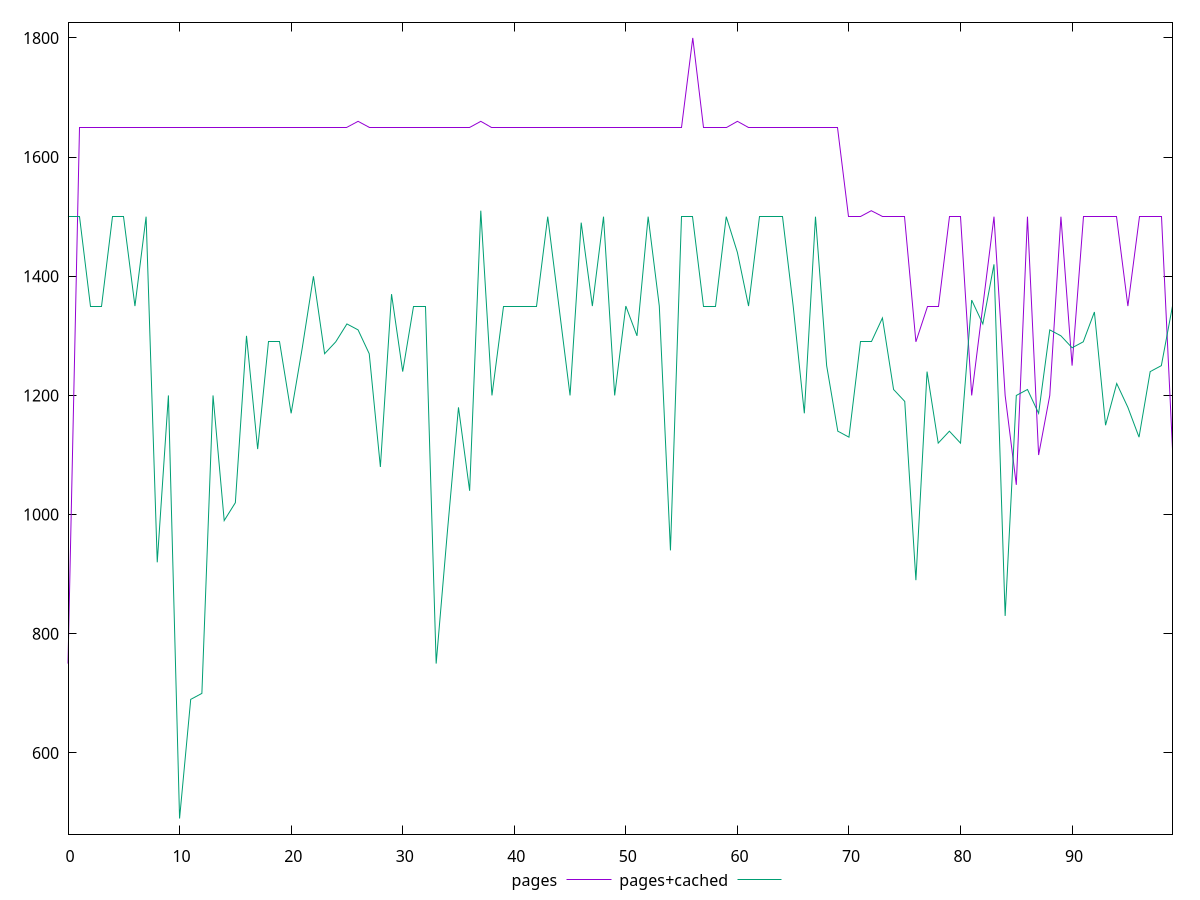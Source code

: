 reset

$pages <<EOF
0 750
1 1650
2 1650
3 1650
4 1650
5 1650
6 1650
7 1650
8 1650
9 1650
10 1650
11 1650
12 1650
13 1650
14 1650
15 1650
16 1650
17 1650
18 1650
19 1650
20 1650
21 1650
22 1650
23 1650
24 1650
25 1650
26 1660
27 1650
28 1650
29 1650
30 1650
31 1650
32 1650
33 1650
34 1650
35 1650
36 1650
37 1660
38 1650
39 1650
40 1650
41 1650
42 1650
43 1650
44 1650
45 1650
46 1650
47 1650
48 1650
49 1650
50 1650
51 1650
52 1650
53 1650
54 1650
55 1650
56 1800
57 1650
58 1650
59 1650
60 1660
61 1650
62 1650
63 1650
64 1650
65 1650
66 1650
67 1650
68 1650
69 1650
70 1500
71 1500
72 1510
73 1500
74 1500
75 1500
76 1290
77 1350
78 1350
79 1500
80 1500
81 1200
82 1350
83 1500
84 1200
85 1050
86 1500
87 1100
88 1200
89 1500
90 1250
91 1500
92 1500
93 1500
94 1500
95 1350
96 1500
97 1500
98 1500
99 1110
EOF

$pagesCached <<EOF
0 1500
1 1500
2 1350
3 1350
4 1500
5 1500
6 1350
7 1500
8 920
9 1200
10 490
11 690
12 700
13 1200
14 990
15 1020
16 1300
17 1110
18 1290
19 1290
20 1170
21 1280
22 1400
23 1270
24 1290
25 1320
26 1310
27 1270
28 1080
29 1370
30 1240
31 1350
32 1350
33 750
34 970
35 1180
36 1040
37 1510
38 1200
39 1350
40 1350
41 1350
42 1350
43 1500
44 1350
45 1200
46 1490
47 1350
48 1500
49 1200
50 1350
51 1300
52 1500
53 1350
54 940
55 1500
56 1500
57 1350
58 1350
59 1500
60 1440
61 1350
62 1500
63 1500
64 1500
65 1350
66 1170
67 1500
68 1250
69 1140
70 1130
71 1290
72 1290
73 1330
74 1210
75 1190
76 890
77 1240
78 1120
79 1140
80 1120
81 1360
82 1320
83 1420
84 830
85 1200
86 1210
87 1170
88 1310
89 1300
90 1280
91 1290
92 1340
93 1150
94 1220
95 1180
96 1130
97 1240
98 1250
99 1350
EOF

set key outside below
set xrange [0:99]
set yrange [463.8:1826.2]
set trange [463.8:1826.2]
set terminal svg size 640, 520 enhanced background rgb 'white'
set output "reprap/uses-webp-images/comparison/line/0_vs_1.svg"

plot $pages title "pages" with line, \
     $pagesCached title "pages+cached" with line

reset
